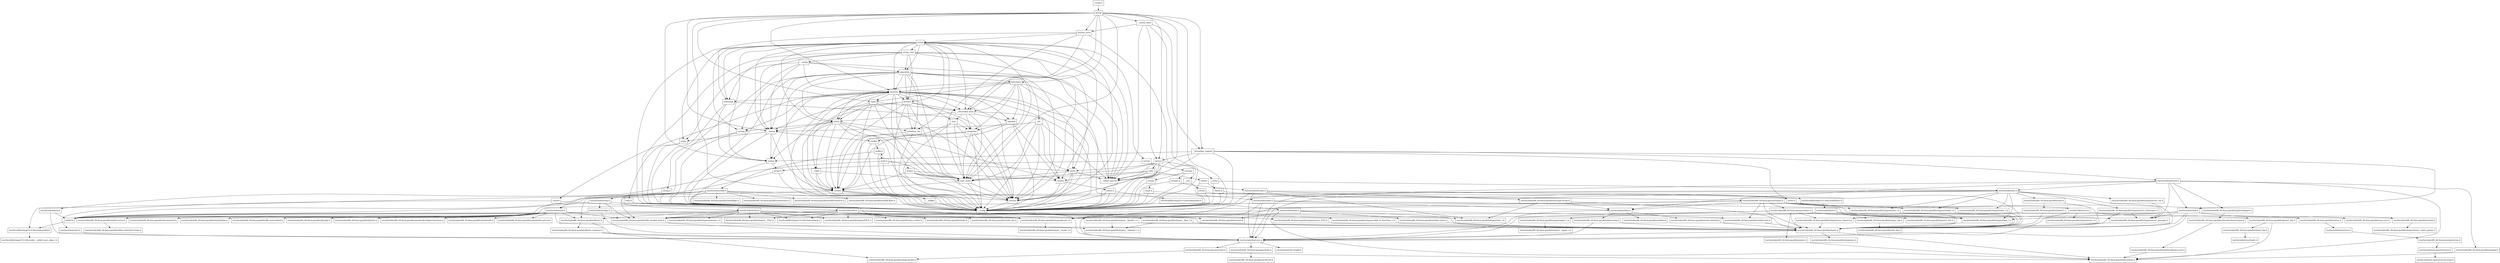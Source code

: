 digraph "dependencies" {
  header_0 [ shape="box", label="\<stdin\>" ];
  header_1 [ shape="box", label="thread" ];
  header_10 [ shape="box", label="/usr/include/pthread.h" ];
  header_100 [ shape="box", label="/usr/include/x86_64-linux-gnu/bits/stdio_lim.h" ];
  header_101 [ shape="box", label="/usr/include/x86_64-linux-gnu/bits/sys_errlist.h" ];
  header_102 [ shape="box", label="/usr/include/x86_64-linux-gnu/bits/stdio.h" ];
  header_103 [ shape="box", label="functional" ];
  header_104 [ shape="box", label="memory" ];
  header_105 [ shape="box", label="iterator" ];
  header_106 [ shape="box", label="tuple" ];
  header_107 [ shape="box", label="stdexcept" ];
  header_108 [ shape="box", label="cassert" ];
  header_109 [ shape="box", label="/usr/include/assert.h" ];
  header_11 [ shape="box", label="iosfwd" ];
  header_110 [ shape="box", label="atomic" ];
  header_111 [ shape="box", label="system_error" ];
  header_112 [ shape="box", label="__errc" ];
  header_113 [ shape="box", label="cerrno" ];
  header_114 [ shape="box", label="errno.h" ];
  header_115 [ shape="box", label="/usr/include/errno.h" ];
  header_116 [ shape="box", label="/usr/include/x86_64-linux-gnu/bits/errno.h" ];
  header_117 [ shape="box", label="/usr/include/linux/errno.h" ];
  header_118 [ shape="box", label="/usr/include/x86_64-linux-gnu/asm/errno.h" ];
  header_119 [ shape="box", label="/usr/include/asm-generic/errno.h" ];
  header_12 [ shape="box", label="wchar.h" ];
  header_120 [ shape="box", label="/usr/include/asm-generic/errno-base.h" ];
  header_121 [ shape="box", label="/usr/include/x86_64-linux-gnu/bits/types/error_t.h" ];
  header_122 [ shape="box", label="string" ];
  header_123 [ shape="box", label="string_view" ];
  header_124 [ shape="box", label="__string" ];
  header_125 [ shape="box", label="algorithm" ];
  header_126 [ shape="box", label="bit" ];
  header_127 [ shape="box", label="cwchar" ];
  header_128 [ shape="box", label="cwctype" ];
  header_129 [ shape="box", label="cctype" ];
  header_13 [ shape="box", label="/usr/include/wchar.h" ];
  header_130 [ shape="box", label="ctype.h" ];
  header_131 [ shape="box", label="/usr/include/ctype.h" ];
  header_132 [ shape="box", label="wctype.h" ];
  header_133 [ shape="box", label="/usr/include/wctype.h" ];
  header_134 [ shape="box", label="/usr/include/x86_64-linux-gnu/bits/wctype-wchar.h" ];
  header_135 [ shape="box", label="chrono" ];
  header_136 [ shape="box", label="ctime" ];
  header_137 [ shape="box", label="/usr/include/time.h" ];
  header_138 [ shape="box", label="/usr/include/x86_64-linux-gnu/bits/time.h" ];
  header_139 [ shape="box", label="/usr/include/x86_64-linux-gnu/bits/timex.h" ];
  header_14 [ shape="box", label="/usr/include/x86_64-linux-gnu/bits/libc-header-start.h" ];
  header_140 [ shape="box", label="/usr/include/x86_64-linux-gnu/bits/types/struct_tm.h" ];
  header_141 [ shape="box", label="/usr/include/x86_64-linux-gnu/bits/types/struct_itimerspec.h" ];
  header_142 [ shape="box", label="ratio" ];
  header_143 [ shape="box", label="climits" ];
  header_144 [ shape="box", label="limits.h" ];
  header_145 [ shape="box", label="/usr/local/lib/clang/10.0.0/include/limits.h" ];
  header_146 [ shape="box", label="/usr/include/limits.h" ];
  header_147 [ shape="box", label="/usr/include/x86_64-linux-gnu/bits/posix1_lim.h" ];
  header_148 [ shape="box", label="/usr/include/x86_64-linux-gnu/bits/local_lim.h" ];
  header_149 [ shape="box", label="/usr/include/linux/limits.h" ];
  header_15 [ shape="box", label="/usr/include/x86_64-linux-gnu/bits/floatn.h" ];
  header_150 [ shape="box", label="/usr/include/x86_64-linux-gnu/bits/posix2_lim.h" ];
  header_151 [ shape="box", label="/usr/include/x86_64-linux-gnu/bits/xopen_lim.h" ];
  header_152 [ shape="box", label="/usr/include/x86_64-linux-gnu/bits/uio_lim.h" ];
  header_153 [ shape="box", label="__mutex_base" ];
  header_154 [ shape="box", label="__threading_support" ];
  header_155 [ shape="box", label="/usr/include/sched.h" ];
  header_156 [ shape="box", label="/usr/include/x86_64-linux-gnu/bits/sched.h" ];
  header_157 [ shape="box", label="/usr/include/x86_64-linux-gnu/bits/types/struct_sched_param.h" ];
  header_158 [ shape="box", label="/usr/include/x86_64-linux-gnu/bits/cpu-set.h" ];
  header_159 [ shape="box", label="/usr/include/x86_64-linux-gnu/bits/setjmp.h" ];
  header_16 [ shape="box", label="/usr/include/x86_64-linux-gnu/bits/floatn-common.h" ];
  header_17 [ shape="box", label="stddef.h" ];
  header_18 [ shape="box", label="/usr/local/lib/clang/10.0.0/include/stddef.h" ];
  header_19 [ shape="box", label="/usr/local/lib/clang/10.0.0/include/stdarg.h" ];
  header_2 [ shape="box", label="__config" ];
  header_20 [ shape="box", label="/usr/include/x86_64-linux-gnu/bits/wchar.h" ];
  header_21 [ shape="box", label="/usr/include/x86_64-linux-gnu/bits/types/wint_t.h" ];
  header_22 [ shape="box", label="/usr/include/x86_64-linux-gnu/bits/types/mbstate_t.h" ];
  header_23 [ shape="box", label="/usr/include/x86_64-linux-gnu/bits/types/__mbstate_t.h" ];
  header_24 [ shape="box", label="/usr/include/x86_64-linux-gnu/bits/types/__FILE.h" ];
  header_25 [ shape="box", label="/usr/include/x86_64-linux-gnu/bits/types/FILE.h" ];
  header_26 [ shape="box", label="/usr/include/x86_64-linux-gnu/bits/types/locale_t.h" ];
  header_27 [ shape="box", label="/usr/include/x86_64-linux-gnu/bits/types/__locale_t.h" ];
  header_28 [ shape="box", label="__functional_base" ];
  header_29 [ shape="box", label="type_traits" ];
  header_3 [ shape="box", label="/usr/include/features.h" ];
  header_30 [ shape="box", label="cstddef" ];
  header_31 [ shape="box", label="version" ];
  header_32 [ shape="box", label="/usr/local/lib/clang/10.0.0/include/__stddef_max_align_t.h" ];
  header_33 [ shape="box", label="__nullptr" ];
  header_34 [ shape="box", label="typeinfo" ];
  header_35 [ shape="box", label="exception" ];
  header_36 [ shape="box", label="cstdlib" ];
  header_37 [ shape="box", label="stdlib.h" ];
  header_38 [ shape="box", label="/usr/include/stdlib.h" ];
  header_39 [ shape="box", label="/usr/include/x86_64-linux-gnu/bits/waitflags.h" ];
  header_4 [ shape="box", label="/usr/include/stdc-predef.h" ];
  header_40 [ shape="box", label="/usr/include/x86_64-linux-gnu/bits/waitstatus.h" ];
  header_41 [ shape="box", label="/usr/include/x86_64-linux-gnu/sys/types.h" ];
  header_42 [ shape="box", label="/usr/include/x86_64-linux-gnu/bits/types.h" ];
  header_43 [ shape="box", label="/usr/include/x86_64-linux-gnu/bits/typesizes.h" ];
  header_44 [ shape="box", label="/usr/include/x86_64-linux-gnu/bits/types/clock_t.h" ];
  header_45 [ shape="box", label="/usr/include/x86_64-linux-gnu/bits/types/clockid_t.h" ];
  header_46 [ shape="box", label="/usr/include/x86_64-linux-gnu/bits/types/time_t.h" ];
  header_47 [ shape="box", label="/usr/include/x86_64-linux-gnu/bits/types/timer_t.h" ];
  header_48 [ shape="box", label="/usr/include/x86_64-linux-gnu/bits/stdint-intn.h" ];
  header_49 [ shape="box", label="/usr/include/endian.h" ];
  header_5 [ shape="box", label="/usr/include/x86_64-linux-gnu/sys/cdefs.h" ];
  header_50 [ shape="box", label="/usr/include/x86_64-linux-gnu/bits/endian.h" ];
  header_51 [ shape="box", label="/usr/include/x86_64-linux-gnu/bits/byteswap.h" ];
  header_52 [ shape="box", label="/usr/include/x86_64-linux-gnu/bits/uintn-identity.h" ];
  header_53 [ shape="box", label="/usr/include/x86_64-linux-gnu/sys/select.h" ];
  header_54 [ shape="box", label="/usr/include/x86_64-linux-gnu/bits/select.h" ];
  header_55 [ shape="box", label="/usr/include/x86_64-linux-gnu/bits/types/sigset_t.h" ];
  header_56 [ shape="box", label="/usr/include/x86_64-linux-gnu/bits/types/__sigset_t.h" ];
  header_57 [ shape="box", label="/usr/include/x86_64-linux-gnu/bits/types/struct_timeval.h" ];
  header_58 [ shape="box", label="/usr/include/x86_64-linux-gnu/bits/types/struct_timespec.h" ];
  header_59 [ shape="box", label="/usr/include/x86_64-linux-gnu/bits/pthreadtypes.h" ];
  header_6 [ shape="box", label="/usr/include/x86_64-linux-gnu/bits/wordsize.h" ];
  header_60 [ shape="box", label="/usr/include/x86_64-linux-gnu/bits/thread-shared-types.h" ];
  header_61 [ shape="box", label="/usr/include/x86_64-linux-gnu/bits/pthreadtypes-arch.h" ];
  header_62 [ shape="box", label="/usr/include/alloca.h" ];
  header_63 [ shape="box", label="/usr/include/x86_64-linux-gnu/bits/stdlib-bsearch.h" ];
  header_64 [ shape="box", label="/usr/include/x86_64-linux-gnu/bits/stdlib-float.h" ];
  header_65 [ shape="box", label="math.h" ];
  header_66 [ shape="box", label="/usr/include/math.h" ];
  header_67 [ shape="box", label="/usr/include/x86_64-linux-gnu/bits/math-vector.h" ];
  header_68 [ shape="box", label="/usr/include/x86_64-linux-gnu/bits/libm-simd-decl-stubs.h" ];
  header_69 [ shape="box", label="/usr/include/x86_64-linux-gnu/bits/flt-eval-method.h" ];
  header_7 [ shape="box", label="/usr/include/x86_64-linux-gnu/bits/long-double.h" ];
  header_70 [ shape="box", label="/usr/include/x86_64-linux-gnu/bits/fp-logb.h" ];
  header_71 [ shape="box", label="/usr/include/x86_64-linux-gnu/bits/fp-fast.h" ];
  header_72 [ shape="box", label="/usr/include/x86_64-linux-gnu/bits/mathcalls-helper-functions.h" ];
  header_73 [ shape="box", label="/usr/include/x86_64-linux-gnu/bits/mathcalls.h" ];
  header_74 [ shape="box", label="/usr/include/x86_64-linux-gnu/bits/mathcalls-narrow.h" ];
  header_75 [ shape="box", label="/usr/include/x86_64-linux-gnu/bits/iscanonical.h" ];
  header_76 [ shape="box", label="/usr/include/x86_64-linux-gnu/bits/mathinline.h" ];
  header_77 [ shape="box", label="limits" ];
  header_78 [ shape="box", label="__undef_macros" ];
  header_79 [ shape="box", label="cstdint" ];
  header_8 [ shape="box", label="/usr/include/x86_64-linux-gnu/gnu/stubs.h" ];
  header_80 [ shape="box", label="stdint.h" ];
  header_81 [ shape="box", label="/usr/local/lib/clang/10.0.0/include/stdint.h" ];
  header_82 [ shape="box", label="/usr/include/stdint.h" ];
  header_83 [ shape="box", label="/usr/include/x86_64-linux-gnu/bits/stdint-uintn.h" ];
  header_84 [ shape="box", label="new" ];
  header_85 [ shape="box", label="utility" ];
  header_86 [ shape="box", label="__tuple" ];
  header_87 [ shape="box", label="initializer_list" ];
  header_88 [ shape="box", label="cstring" ];
  header_89 [ shape="box", label="string.h" ];
  header_9 [ shape="box", label="/usr/include/x86_64-linux-gnu/gnu/stubs-64.h" ];
  header_90 [ shape="box", label="/usr/include/string.h" ];
  header_91 [ shape="box", label="/usr/include/strings.h" ];
  header_92 [ shape="box", label="__debug" ];
  header_93 [ shape="box", label="cstdio" ];
  header_94 [ shape="box", label="stdio.h" ];
  header_95 [ shape="box", label="/usr/include/stdio.h" ];
  header_96 [ shape="box", label="/usr/include/x86_64-linux-gnu/bits/types/__fpos_t.h" ];
  header_97 [ shape="box", label="/usr/include/x86_64-linux-gnu/bits/types/__fpos64_t.h" ];
  header_98 [ shape="box", label="/usr/include/x86_64-linux-gnu/bits/types/struct_FILE.h" ];
  header_99 [ shape="box", label="/usr/include/x86_64-linux-gnu/bits/types/cookie_io_functions_t.h" ];
  header_118 -> header_119;
  header_119 -> header_120;
  header_61 -> header_6;
  header_60 -> header_61;
  header_62 -> header_17;
  header_62 -> header_3;
  header_65 -> header_37;
  header_65 -> header_2;
  header_65 -> header_77;
  header_65 -> header_29;
  header_65 -> header_66;
  header_67 -> header_68;
  header_66 -> header_14;
  header_66 -> header_15;
  header_66 -> header_74;
  header_66 -> header_72;
  header_66 -> header_73;
  header_66 -> header_70;
  header_66 -> header_71;
  header_66 -> header_76;
  header_66 -> header_42;
  header_66 -> header_67;
  header_66 -> header_75;
  header_66 -> header_69;
  header_114 -> header_115;
  header_114 -> header_2;
  header_115 -> header_116;
  header_115 -> header_3;
  header_115 -> header_121;
  header_77 -> header_29;
  header_77 -> header_78;
  header_77 -> header_2;
  header_77 -> header_31;
  header_116 -> header_117;
  header_117 -> header_118;
  header_79 -> header_80;
  header_79 -> header_2;
  header_112 -> header_2;
  header_112 -> header_113;
  header_113 -> header_114;
  header_113 -> header_2;
  header_110 -> header_29;
  header_110 -> header_79;
  header_110 -> header_2;
  header_110 -> header_30;
  header_110 -> header_31;
  header_111 -> header_29;
  header_111 -> header_107;
  header_111 -> header_112;
  header_111 -> header_28;
  header_111 -> header_122;
  header_47 -> header_42;
  header_46 -> header_42;
  header_45 -> header_42;
  header_44 -> header_42;
  header_42 -> header_6;
  header_42 -> header_43;
  header_42 -> header_3;
  header_41 -> header_59;
  header_41 -> header_17;
  header_41 -> header_53;
  header_41 -> header_47;
  header_41 -> header_46;
  header_41 -> header_45;
  header_41 -> header_44;
  header_41 -> header_3;
  header_41 -> header_48;
  header_41 -> header_49;
  header_41 -> header_42;
  header_105 -> header_29;
  header_105 -> header_11;
  header_105 -> header_30;
  header_105 -> header_31;
  header_105 -> header_2;
  header_105 -> header_87;
  header_105 -> header_92;
  header_105 -> header_28;
  header_104 -> header_108;
  header_104 -> header_106;
  header_104 -> header_29;
  header_104 -> header_28;
  header_104 -> header_34;
  header_104 -> header_30;
  header_104 -> header_31;
  header_104 -> header_78;
  header_104 -> header_88;
  header_104 -> header_2;
  header_104 -> header_77;
  header_104 -> header_105;
  header_104 -> header_11;
  header_104 -> header_79;
  header_104 -> header_110;
  header_104 -> header_107;
  header_104 -> header_85;
  header_104 -> header_84;
  header_107 -> header_35;
  header_107 -> header_2;
  header_107 -> header_11;
  header_106 -> header_29;
  header_106 -> header_28;
  header_106 -> header_30;
  header_106 -> header_31;
  header_106 -> header_2;
  header_106 -> header_86;
  header_106 -> header_85;
  header_49 -> header_50;
  header_49 -> header_51;
  header_49 -> header_52;
  header_49 -> header_3;
  header_48 -> header_42;
  header_5 -> header_6;
  header_5 -> header_7;
  header_2 -> header_3;
  header_3 -> header_4;
  header_3 -> header_5;
  header_3 -> header_8;
  header_0 -> header_1;
  header_1 -> header_153;
  header_1 -> header_106;
  header_1 -> header_29;
  header_1 -> header_11;
  header_1 -> header_154;
  header_1 -> header_30;
  header_1 -> header_2;
  header_1 -> header_135;
  header_1 -> header_92;
  header_1 -> header_104;
  header_1 -> header_78;
  header_1 -> header_111;
  header_1 -> header_103;
  header_1 -> header_28;
  header_8 -> header_9;
  header_58 -> header_42;
  header_59 -> header_60;
  header_51 -> header_3;
  header_51 -> header_42;
  header_52 -> header_42;
  header_53 -> header_58;
  header_53 -> header_54;
  header_53 -> header_55;
  header_53 -> header_57;
  header_53 -> header_46;
  header_53 -> header_3;
  header_53 -> header_42;
  header_54 -> header_6;
  header_55 -> header_56;
  header_57 -> header_42;
  header_130 -> header_131;
  header_130 -> header_2;
  header_131 -> header_26;
  header_131 -> header_3;
  header_131 -> header_49;
  header_131 -> header_42;
  header_132 -> header_133;
  header_132 -> header_2;
  header_133 -> header_134;
  header_133 -> header_26;
  header_133 -> header_21;
  header_133 -> header_3;
  header_133 -> header_42;
  header_134 -> header_21;
  header_134 -> header_42;
  header_134 -> header_49;
  header_135 -> header_142;
  header_135 -> header_29;
  header_135 -> header_31;
  header_135 -> header_2;
  header_135 -> header_77;
  header_135 -> header_136;
  header_135 -> header_78;
  header_136 -> header_2;
  header_136 -> header_137;
  header_137 -> header_58;
  header_137 -> header_140;
  header_137 -> header_17;
  header_137 -> header_26;
  header_137 -> header_47;
  header_137 -> header_46;
  header_137 -> header_45;
  header_137 -> header_44;
  header_137 -> header_3;
  header_137 -> header_138;
  header_137 -> header_141;
  header_138 -> header_139;
  header_138 -> header_42;
  header_139 -> header_42;
  header_139 -> header_57;
  header_29 -> header_2;
  header_29 -> header_30;
  header_29 -> header_31;
  header_28 -> header_29;
  header_28 -> header_34;
  header_28 -> header_35;
  header_28 -> header_2;
  header_28 -> header_85;
  header_28 -> header_84;
  header_26 -> header_27;
  header_22 -> header_23;
  header_127 -> header_2;
  header_127 -> header_12;
  header_127 -> header_128;
  header_126 -> header_29;
  header_126 -> header_31;
  header_126 -> header_2;
  header_126 -> header_77;
  header_126 -> header_78;
  header_126 -> header_92;
  header_125 -> header_29;
  header_125 -> header_30;
  header_125 -> header_31;
  header_125 -> header_126;
  header_125 -> header_88;
  header_125 -> header_2;
  header_125 -> header_103;
  header_125 -> header_105;
  header_125 -> header_104;
  header_125 -> header_78;
  header_125 -> header_87;
  header_125 -> header_92;
  header_125 -> header_85;
  header_124 -> header_125;
  header_124 -> header_2;
  header_124 -> header_104;
  header_124 -> header_78;
  header_124 -> header_92;
  header_124 -> header_93;
  header_123 -> header_31;
  header_123 -> header_125;
  header_123 -> header_124;
  header_123 -> header_2;
  header_123 -> header_77;
  header_123 -> header_105;
  header_123 -> header_107;
  header_123 -> header_78;
  header_123 -> header_92;
  header_122 -> header_28;
  header_122 -> header_29;
  header_122 -> header_11;
  header_122 -> header_31;
  header_122 -> header_127;
  header_122 -> header_125;
  header_122 -> header_88;
  header_122 -> header_123;
  header_122 -> header_92;
  header_122 -> header_104;
  header_122 -> header_105;
  header_122 -> header_2;
  header_122 -> header_107;
  header_122 -> header_79;
  header_122 -> header_87;
  header_122 -> header_78;
  header_122 -> header_85;
  header_122 -> header_93;
  header_129 -> header_130;
  header_129 -> header_2;
  header_128 -> header_132;
  header_128 -> header_2;
  header_128 -> header_129;
  header_38 -> header_14;
  header_38 -> header_15;
  header_38 -> header_17;
  header_38 -> header_39;
  header_38 -> header_26;
  header_38 -> header_63;
  header_38 -> header_62;
  header_38 -> header_64;
  header_38 -> header_41;
  header_38 -> header_40;
  header_36 -> header_37;
  header_36 -> header_2;
  header_37 -> header_65;
  header_37 -> header_2;
  header_37 -> header_38;
  header_34 -> header_79;
  header_34 -> header_35;
  header_34 -> header_2;
  header_34 -> header_30;
  header_35 -> header_36;
  header_35 -> header_29;
  header_35 -> header_2;
  header_35 -> header_30;
  header_35 -> header_31;
  header_33 -> header_2;
  header_30 -> header_18;
  header_30 -> header_2;
  header_30 -> header_33;
  header_30 -> header_31;
  header_31 -> header_2;
  header_153 -> header_78;
  header_153 -> header_2;
  header_153 -> header_135;
  header_153 -> header_154;
  header_153 -> header_111;
  header_151 -> header_152;
  header_156 -> header_157;
  header_154 -> header_10;
  header_154 -> header_11;
  header_154 -> header_155;
  header_154 -> header_2;
  header_154 -> header_135;
  header_154 -> header_114;
  header_154 -> header_78;
  header_155 -> header_58;
  header_155 -> header_17;
  header_155 -> header_156;
  header_155 -> header_158;
  header_155 -> header_46;
  header_155 -> header_3;
  header_155 -> header_42;
  header_159 -> header_6;
  header_109 -> header_3;
  header_108 -> header_109;
  header_108 -> header_2;
  header_89 -> header_90;
  header_89 -> header_2;
  header_88 -> header_89;
  header_88 -> header_2;
  header_83 -> header_42;
  header_82 -> header_14;
  header_82 -> header_20;
  header_82 -> header_6;
  header_82 -> header_42;
  header_82 -> header_83;
  header_82 -> header_48;
  header_81 -> header_82;
  header_80 -> header_81;
  header_80 -> header_2;
  header_87 -> header_2;
  header_87 -> header_30;
  header_86 -> header_29;
  header_86 -> header_2;
  header_86 -> header_30;
  header_85 -> header_29;
  header_85 -> header_30;
  header_85 -> header_31;
  header_85 -> header_88;
  header_85 -> header_2;
  header_85 -> header_79;
  header_85 -> header_87;
  header_85 -> header_86;
  header_85 -> header_92;
  header_84 -> header_29;
  header_84 -> header_35;
  header_84 -> header_2;
  header_84 -> header_30;
  header_84 -> header_31;
  header_141 -> header_58;
  header_141 -> header_42;
  header_140 -> header_42;
  header_143 -> header_2;
  header_143 -> header_144;
  header_142 -> header_29;
  header_142 -> header_143;
  header_142 -> header_79;
  header_142 -> header_2;
  header_142 -> header_78;
  header_145 -> header_146;
  header_144 -> header_145;
  header_144 -> header_2;
  header_147 -> header_6;
  header_147 -> header_148;
  header_146 -> header_14;
  header_146 -> header_150;
  header_146 -> header_151;
  header_146 -> header_147;
  header_148 -> header_149;
  header_103 -> header_29;
  header_103 -> header_28;
  header_103 -> header_34;
  header_103 -> header_35;
  header_103 -> header_31;
  header_103 -> header_2;
  header_103 -> header_104;
  header_103 -> header_106;
  header_103 -> header_85;
  header_14 -> header_3;
  header_15 -> header_16;
  header_15 -> header_3;
  header_16 -> header_7;
  header_16 -> header_3;
  header_17 -> header_18;
  header_10 -> header_58;
  header_10 -> header_59;
  header_10 -> header_155;
  header_10 -> header_159;
  header_10 -> header_6;
  header_10 -> header_3;
  header_10 -> header_137;
  header_10 -> header_49;
  header_11 -> header_2;
  header_11 -> header_12;
  header_12 -> header_2;
  header_12 -> header_13;
  header_13 -> header_14;
  header_13 -> header_15;
  header_13 -> header_17;
  header_13 -> header_25;
  header_13 -> header_24;
  header_13 -> header_26;
  header_13 -> header_21;
  header_13 -> header_19;
  header_13 -> header_20;
  header_13 -> header_22;
  header_18 -> header_32;
  header_98 -> header_42;
  header_99 -> header_42;
  header_94 -> header_95;
  header_94 -> header_2;
  header_95 -> header_14;
  header_95 -> header_17;
  header_95 -> header_25;
  header_95 -> header_24;
  header_95 -> header_102;
  header_95 -> header_19;
  header_95 -> header_98;
  header_95 -> header_42;
  header_95 -> header_96;
  header_95 -> header_97;
  header_95 -> header_101;
  header_95 -> header_100;
  header_95 -> header_99;
  header_96 -> header_42;
  header_96 -> header_23;
  header_97 -> header_42;
  header_97 -> header_23;
  header_90 -> header_14;
  header_90 -> header_17;
  header_90 -> header_91;
  header_90 -> header_26;
  header_91 -> header_26;
  header_91 -> header_17;
  header_91 -> header_3;
  header_92 -> header_36;
  header_92 -> header_2;
  header_92 -> header_11;
  header_92 -> header_30;
  header_92 -> header_93;
  header_93 -> header_94;
  header_93 -> header_2;
}